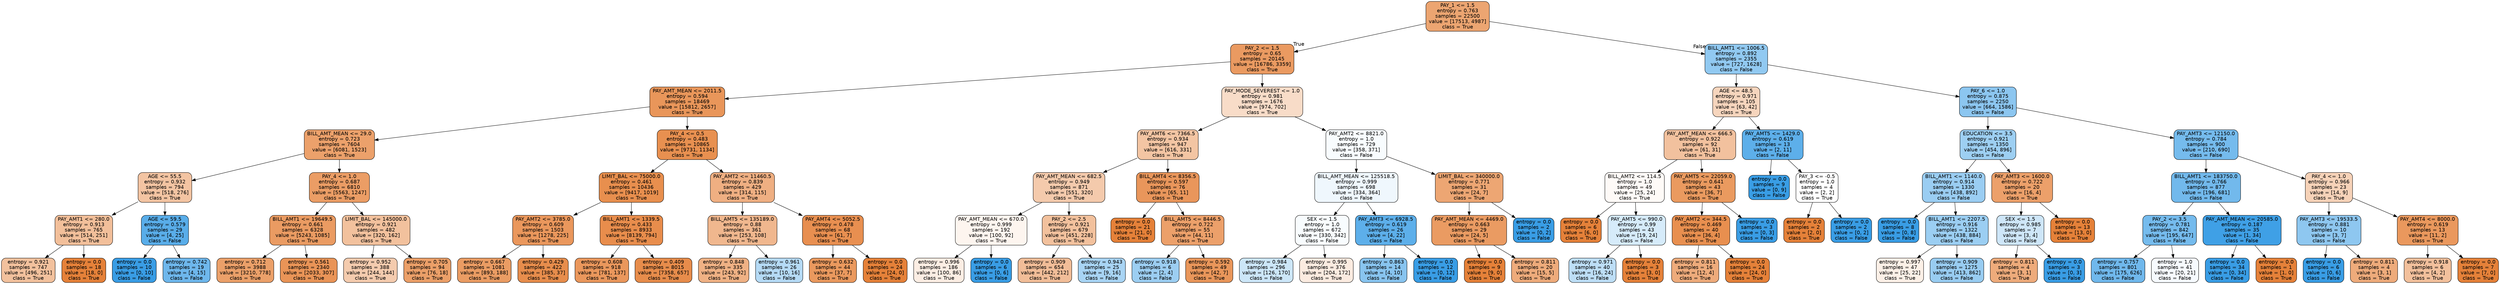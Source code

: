 digraph Tree {
node [shape=box, style="filled, rounded", color="black", fontname=helvetica] ;
edge [fontname=helvetica] ;
0 [label="PAY_1 <= 1.5\nentropy = 0.763\nsamples = 22500\nvalue = [17513, 4987]\nclass = True", fillcolor="#eca571"] ;
1 [label="PAY_2 <= 1.5\nentropy = 0.65\nsamples = 20145\nvalue = [16786, 3359]\nclass = True", fillcolor="#ea9a61"] ;
0 -> 1 [labeldistance=2.5, labelangle=45, headlabel="True"] ;
2 [label="PAY_AMT_MEAN <= 2011.5\nentropy = 0.594\nsamples = 18469\nvalue = [15812, 2657]\nclass = True", fillcolor="#e9965a"] ;
1 -> 2 ;
3 [label="BILL_AMT_MEAN <= 29.0\nentropy = 0.723\nsamples = 7604\nvalue = [6081, 1523]\nclass = True", fillcolor="#eca16b"] ;
2 -> 3 ;
4 [label="AGE <= 55.5\nentropy = 0.932\nsamples = 794\nvalue = [518, 276]\nclass = True", fillcolor="#f3c4a2"] ;
3 -> 4 ;
5 [label="PAY_AMT1 <= 280.0\nentropy = 0.913\nsamples = 765\nvalue = [514, 251]\nclass = True", fillcolor="#f2bf9a"] ;
4 -> 5 ;
6 [label="entropy = 0.921\nsamples = 747\nvalue = [496, 251]\nclass = True", fillcolor="#f2c19d"] ;
5 -> 6 ;
7 [label="entropy = 0.0\nsamples = 18\nvalue = [18, 0]\nclass = True", fillcolor="#e58139"] ;
5 -> 7 ;
8 [label="AGE <= 59.5\nentropy = 0.579\nsamples = 29\nvalue = [4, 25]\nclass = False", fillcolor="#59ade9"] ;
4 -> 8 ;
9 [label="entropy = 0.0\nsamples = 10\nvalue = [0, 10]\nclass = False", fillcolor="#399de5"] ;
8 -> 9 ;
10 [label="entropy = 0.742\nsamples = 19\nvalue = [4, 15]\nclass = False", fillcolor="#6eb7ec"] ;
8 -> 10 ;
11 [label="PAY_4 <= 1.0\nentropy = 0.687\nsamples = 6810\nvalue = [5563, 1247]\nclass = True", fillcolor="#eb9d65"] ;
3 -> 11 ;
12 [label="BILL_AMT1 <= 19649.5\nentropy = 0.661\nsamples = 6328\nvalue = [5243, 1085]\nclass = True", fillcolor="#ea9b62"] ;
11 -> 12 ;
13 [label="entropy = 0.712\nsamples = 3988\nvalue = [3210, 778]\nclass = True", fillcolor="#eba069"] ;
12 -> 13 ;
14 [label="entropy = 0.561\nsamples = 2340\nvalue = [2033, 307]\nclass = True", fillcolor="#e99457"] ;
12 -> 14 ;
15 [label="LIMIT_BAL <= 145000.0\nentropy = 0.921\nsamples = 482\nvalue = [320, 162]\nclass = True", fillcolor="#f2c19d"] ;
11 -> 15 ;
16 [label="entropy = 0.952\nsamples = 388\nvalue = [244, 144]\nclass = True", fillcolor="#f4cbae"] ;
15 -> 16 ;
17 [label="entropy = 0.705\nsamples = 94\nvalue = [76, 18]\nclass = True", fillcolor="#eb9f68"] ;
15 -> 17 ;
18 [label="PAY_4 <= 0.5\nentropy = 0.483\nsamples = 10865\nvalue = [9731, 1134]\nclass = True", fillcolor="#e89050"] ;
2 -> 18 ;
19 [label="LIMIT_BAL <= 75000.0\nentropy = 0.461\nsamples = 10436\nvalue = [9417, 1019]\nclass = True", fillcolor="#e88f4e"] ;
18 -> 19 ;
20 [label="PAY_AMT2 <= 3785.0\nentropy = 0.609\nsamples = 1503\nvalue = [1278, 225]\nclass = True", fillcolor="#ea975c"] ;
19 -> 20 ;
21 [label="entropy = 0.667\nsamples = 1081\nvalue = [893, 188]\nclass = True", fillcolor="#ea9c63"] ;
20 -> 21 ;
22 [label="entropy = 0.429\nsamples = 422\nvalue = [385, 37]\nclass = True", fillcolor="#e78d4c"] ;
20 -> 22 ;
23 [label="BILL_AMT1 <= 1339.5\nentropy = 0.433\nsamples = 8933\nvalue = [8139, 794]\nclass = True", fillcolor="#e88d4c"] ;
19 -> 23 ;
24 [label="entropy = 0.608\nsamples = 918\nvalue = [781, 137]\nclass = True", fillcolor="#ea975c"] ;
23 -> 24 ;
25 [label="entropy = 0.409\nsamples = 8015\nvalue = [7358, 657]\nclass = True", fillcolor="#e78c4b"] ;
23 -> 25 ;
26 [label="PAY_AMT2 <= 11460.5\nentropy = 0.839\nsamples = 429\nvalue = [314, 115]\nclass = True", fillcolor="#efaf82"] ;
18 -> 26 ;
27 [label="BILL_AMT5 <= 135189.0\nentropy = 0.88\nsamples = 361\nvalue = [253, 108]\nclass = True", fillcolor="#f0b78e"] ;
26 -> 27 ;
28 [label="entropy = 0.848\nsamples = 335\nvalue = [243, 92]\nclass = True", fillcolor="#efb184"] ;
27 -> 28 ;
29 [label="entropy = 0.961\nsamples = 26\nvalue = [10, 16]\nclass = False", fillcolor="#b5daf5"] ;
27 -> 29 ;
30 [label="PAY_AMT4 <= 5052.5\nentropy = 0.478\nsamples = 68\nvalue = [61, 7]\nclass = True", fillcolor="#e88f50"] ;
26 -> 30 ;
31 [label="entropy = 0.632\nsamples = 44\nvalue = [37, 7]\nclass = True", fillcolor="#ea995e"] ;
30 -> 31 ;
32 [label="entropy = 0.0\nsamples = 24\nvalue = [24, 0]\nclass = True", fillcolor="#e58139"] ;
30 -> 32 ;
33 [label="PAY_MODE_SEVEREST <= 1.0\nentropy = 0.981\nsamples = 1676\nvalue = [974, 702]\nclass = True", fillcolor="#f8dcc8"] ;
1 -> 33 ;
34 [label="PAY_AMT6 <= 7366.5\nentropy = 0.934\nsamples = 947\nvalue = [616, 331]\nclass = True", fillcolor="#f3c5a3"] ;
33 -> 34 ;
35 [label="PAY_AMT_MEAN <= 682.5\nentropy = 0.949\nsamples = 871\nvalue = [551, 320]\nclass = True", fillcolor="#f4caac"] ;
34 -> 35 ;
36 [label="PAY_AMT_MEAN <= 670.0\nentropy = 0.999\nsamples = 192\nvalue = [100, 92]\nclass = True", fillcolor="#fdf5ef"] ;
35 -> 36 ;
37 [label="entropy = 0.996\nsamples = 186\nvalue = [100, 86]\nclass = True", fillcolor="#fbede3"] ;
36 -> 37 ;
38 [label="entropy = 0.0\nsamples = 6\nvalue = [0, 6]\nclass = False", fillcolor="#399de5"] ;
36 -> 38 ;
39 [label="PAY_2 <= 2.5\nentropy = 0.921\nsamples = 679\nvalue = [451, 228]\nclass = True", fillcolor="#f2c19d"] ;
35 -> 39 ;
40 [label="entropy = 0.909\nsamples = 654\nvalue = [442, 212]\nclass = True", fillcolor="#f1bd98"] ;
39 -> 40 ;
41 [label="entropy = 0.943\nsamples = 25\nvalue = [9, 16]\nclass = False", fillcolor="#a8d4f4"] ;
39 -> 41 ;
42 [label="BILL_AMT4 <= 8356.5\nentropy = 0.597\nsamples = 76\nvalue = [65, 11]\nclass = True", fillcolor="#e9965b"] ;
34 -> 42 ;
43 [label="entropy = 0.0\nsamples = 21\nvalue = [21, 0]\nclass = True", fillcolor="#e58139"] ;
42 -> 43 ;
44 [label="BILL_AMT5 <= 8446.5\nentropy = 0.722\nsamples = 55\nvalue = [44, 11]\nclass = True", fillcolor="#eca06a"] ;
42 -> 44 ;
45 [label="entropy = 0.918\nsamples = 6\nvalue = [2, 4]\nclass = False", fillcolor="#9ccef2"] ;
44 -> 45 ;
46 [label="entropy = 0.592\nsamples = 49\nvalue = [42, 7]\nclass = True", fillcolor="#e9965a"] ;
44 -> 46 ;
47 [label="PAY_AMT2 <= 8821.0\nentropy = 1.0\nsamples = 729\nvalue = [358, 371]\nclass = False", fillcolor="#f8fcfe"] ;
33 -> 47 ;
48 [label="BILL_AMT_MEAN <= 125518.5\nentropy = 0.999\nsamples = 698\nvalue = [334, 364]\nclass = False", fillcolor="#eff7fd"] ;
47 -> 48 ;
49 [label="SEX <= 1.5\nentropy = 1.0\nsamples = 672\nvalue = [330, 342]\nclass = False", fillcolor="#f8fcfe"] ;
48 -> 49 ;
50 [label="entropy = 0.984\nsamples = 296\nvalue = [126, 170]\nclass = False", fillcolor="#cce6f8"] ;
49 -> 50 ;
51 [label="entropy = 0.995\nsamples = 376\nvalue = [204, 172]\nclass = True", fillcolor="#fbebe0"] ;
49 -> 51 ;
52 [label="PAY_AMT3 <= 6928.5\nentropy = 0.619\nsamples = 26\nvalue = [4, 22]\nclass = False", fillcolor="#5dafea"] ;
48 -> 52 ;
53 [label="entropy = 0.863\nsamples = 14\nvalue = [4, 10]\nclass = False", fillcolor="#88c4ef"] ;
52 -> 53 ;
54 [label="entropy = 0.0\nsamples = 12\nvalue = [0, 12]\nclass = False", fillcolor="#399de5"] ;
52 -> 54 ;
55 [label="LIMIT_BAL <= 340000.0\nentropy = 0.771\nsamples = 31\nvalue = [24, 7]\nclass = True", fillcolor="#eda673"] ;
47 -> 55 ;
56 [label="PAY_AMT_MEAN <= 4469.0\nentropy = 0.663\nsamples = 29\nvalue = [24, 5]\nclass = True", fillcolor="#ea9b62"] ;
55 -> 56 ;
57 [label="entropy = 0.0\nsamples = 9\nvalue = [9, 0]\nclass = True", fillcolor="#e58139"] ;
56 -> 57 ;
58 [label="entropy = 0.811\nsamples = 20\nvalue = [15, 5]\nclass = True", fillcolor="#eeab7b"] ;
56 -> 58 ;
59 [label="entropy = 0.0\nsamples = 2\nvalue = [0, 2]\nclass = False", fillcolor="#399de5"] ;
55 -> 59 ;
60 [label="BILL_AMT1 <= 1006.5\nentropy = 0.892\nsamples = 2355\nvalue = [727, 1628]\nclass = False", fillcolor="#91c9f1"] ;
0 -> 60 [labeldistance=2.5, labelangle=-45, headlabel="False"] ;
61 [label="AGE <= 48.5\nentropy = 0.971\nsamples = 105\nvalue = [63, 42]\nclass = True", fillcolor="#f6d5bd"] ;
60 -> 61 ;
62 [label="PAY_AMT_MEAN <= 666.5\nentropy = 0.922\nsamples = 92\nvalue = [61, 31]\nclass = True", fillcolor="#f2c19e"] ;
61 -> 62 ;
63 [label="BILL_AMT2 <= 114.5\nentropy = 1.0\nsamples = 49\nvalue = [25, 24]\nclass = True", fillcolor="#fefaf7"] ;
62 -> 63 ;
64 [label="entropy = 0.0\nsamples = 6\nvalue = [6, 0]\nclass = True", fillcolor="#e58139"] ;
63 -> 64 ;
65 [label="PAY_AMT5 <= 990.0\nentropy = 0.99\nsamples = 43\nvalue = [19, 24]\nclass = False", fillcolor="#d6ebfa"] ;
63 -> 65 ;
66 [label="entropy = 0.971\nsamples = 40\nvalue = [16, 24]\nclass = False", fillcolor="#bddef6"] ;
65 -> 66 ;
67 [label="entropy = 0.0\nsamples = 3\nvalue = [3, 0]\nclass = True", fillcolor="#e58139"] ;
65 -> 67 ;
68 [label="PAY_AMT5 <= 22059.0\nentropy = 0.641\nsamples = 43\nvalue = [36, 7]\nclass = True", fillcolor="#ea9a5f"] ;
62 -> 68 ;
69 [label="PAY_AMT2 <= 344.5\nentropy = 0.469\nsamples = 40\nvalue = [36, 4]\nclass = True", fillcolor="#e88f4f"] ;
68 -> 69 ;
70 [label="entropy = 0.811\nsamples = 16\nvalue = [12, 4]\nclass = True", fillcolor="#eeab7b"] ;
69 -> 70 ;
71 [label="entropy = 0.0\nsamples = 24\nvalue = [24, 0]\nclass = True", fillcolor="#e58139"] ;
69 -> 71 ;
72 [label="entropy = 0.0\nsamples = 3\nvalue = [0, 3]\nclass = False", fillcolor="#399de5"] ;
68 -> 72 ;
73 [label="PAY_AMT5 <= 1429.0\nentropy = 0.619\nsamples = 13\nvalue = [2, 11]\nclass = False", fillcolor="#5dafea"] ;
61 -> 73 ;
74 [label="entropy = 0.0\nsamples = 9\nvalue = [0, 9]\nclass = False", fillcolor="#399de5"] ;
73 -> 74 ;
75 [label="PAY_3 <= -0.5\nentropy = 1.0\nsamples = 4\nvalue = [2, 2]\nclass = True", fillcolor="#ffffff"] ;
73 -> 75 ;
76 [label="entropy = 0.0\nsamples = 2\nvalue = [2, 0]\nclass = True", fillcolor="#e58139"] ;
75 -> 76 ;
77 [label="entropy = 0.0\nsamples = 2\nvalue = [0, 2]\nclass = False", fillcolor="#399de5"] ;
75 -> 77 ;
78 [label="PAY_6 <= 1.0\nentropy = 0.875\nsamples = 2250\nvalue = [664, 1586]\nclass = False", fillcolor="#8cc6f0"] ;
60 -> 78 ;
79 [label="EDUCATION <= 3.5\nentropy = 0.921\nsamples = 1350\nvalue = [454, 896]\nclass = False", fillcolor="#9dcff2"] ;
78 -> 79 ;
80 [label="BILL_AMT1 <= 1140.0\nentropy = 0.914\nsamples = 1330\nvalue = [438, 892]\nclass = False", fillcolor="#9acdf2"] ;
79 -> 80 ;
81 [label="entropy = 0.0\nsamples = 8\nvalue = [0, 8]\nclass = False", fillcolor="#399de5"] ;
80 -> 81 ;
82 [label="BILL_AMT1 <= 2207.5\nentropy = 0.916\nsamples = 1322\nvalue = [438, 884]\nclass = False", fillcolor="#9bcef2"] ;
80 -> 82 ;
83 [label="entropy = 0.997\nsamples = 47\nvalue = [25, 22]\nclass = True", fillcolor="#fcf0e7"] ;
82 -> 83 ;
84 [label="entropy = 0.909\nsamples = 1275\nvalue = [413, 862]\nclass = False", fillcolor="#98ccf1"] ;
82 -> 84 ;
85 [label="PAY_AMT3 <= 1600.0\nentropy = 0.722\nsamples = 20\nvalue = [16, 4]\nclass = True", fillcolor="#eca06a"] ;
79 -> 85 ;
86 [label="SEX <= 1.5\nentropy = 0.985\nsamples = 7\nvalue = [3, 4]\nclass = False", fillcolor="#cee6f8"] ;
85 -> 86 ;
87 [label="entropy = 0.811\nsamples = 4\nvalue = [3, 1]\nclass = True", fillcolor="#eeab7b"] ;
86 -> 87 ;
88 [label="entropy = 0.0\nsamples = 3\nvalue = [0, 3]\nclass = False", fillcolor="#399de5"] ;
86 -> 88 ;
89 [label="entropy = 0.0\nsamples = 13\nvalue = [13, 0]\nclass = True", fillcolor="#e58139"] ;
85 -> 89 ;
90 [label="PAY_AMT3 <= 12150.0\nentropy = 0.784\nsamples = 900\nvalue = [210, 690]\nclass = False", fillcolor="#75bbed"] ;
78 -> 90 ;
91 [label="BILL_AMT1 <= 183750.0\nentropy = 0.766\nsamples = 877\nvalue = [196, 681]\nclass = False", fillcolor="#72b9ec"] ;
90 -> 91 ;
92 [label="PAY_2 <= 3.5\nentropy = 0.781\nsamples = 842\nvalue = [195, 647]\nclass = False", fillcolor="#75bbed"] ;
91 -> 92 ;
93 [label="entropy = 0.757\nsamples = 801\nvalue = [175, 626]\nclass = False", fillcolor="#70b8ec"] ;
92 -> 93 ;
94 [label="entropy = 1.0\nsamples = 41\nvalue = [20, 21]\nclass = False", fillcolor="#f6fafe"] ;
92 -> 94 ;
95 [label="PAY_AMT_MEAN <= 20585.0\nentropy = 0.187\nsamples = 35\nvalue = [1, 34]\nclass = False", fillcolor="#3fa0e6"] ;
91 -> 95 ;
96 [label="entropy = 0.0\nsamples = 34\nvalue = [0, 34]\nclass = False", fillcolor="#399de5"] ;
95 -> 96 ;
97 [label="entropy = 0.0\nsamples = 1\nvalue = [1, 0]\nclass = True", fillcolor="#e58139"] ;
95 -> 97 ;
98 [label="PAY_4 <= 1.0\nentropy = 0.966\nsamples = 23\nvalue = [14, 9]\nclass = True", fillcolor="#f6d2b8"] ;
90 -> 98 ;
99 [label="PAY_AMT3 <= 19533.5\nentropy = 0.881\nsamples = 10\nvalue = [3, 7]\nclass = False", fillcolor="#8ec7f0"] ;
98 -> 99 ;
100 [label="entropy = 0.0\nsamples = 6\nvalue = [0, 6]\nclass = False", fillcolor="#399de5"] ;
99 -> 100 ;
101 [label="entropy = 0.811\nsamples = 4\nvalue = [3, 1]\nclass = True", fillcolor="#eeab7b"] ;
99 -> 101 ;
102 [label="PAY_AMT4 <= 8000.0\nentropy = 0.619\nsamples = 13\nvalue = [11, 2]\nclass = True", fillcolor="#ea985d"] ;
98 -> 102 ;
103 [label="entropy = 0.918\nsamples = 6\nvalue = [4, 2]\nclass = True", fillcolor="#f2c09c"] ;
102 -> 103 ;
104 [label="entropy = 0.0\nsamples = 7\nvalue = [7, 0]\nclass = True", fillcolor="#e58139"] ;
102 -> 104 ;
}
